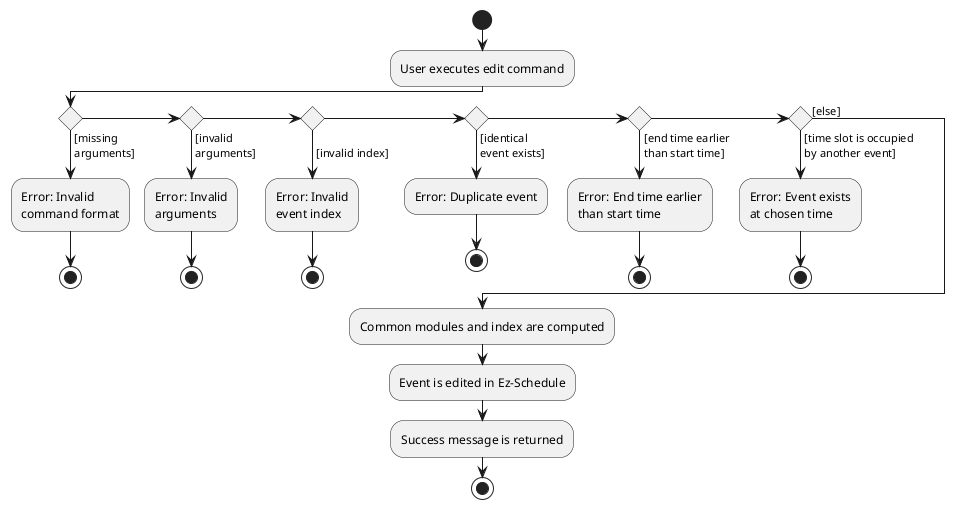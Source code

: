 @startuml
start
:User executes edit command;

'Since the beta syntax does not support placing the condition outside the
'diamond we place it as the true branch instead.

if () then ([missing
arguments])
    :Error: Invalid
    command format;
stop
else if () then ([invalid
arguments])
    :Error: Invalid
    arguments;
stop
else if () then (
[invalid index])
    :Error: Invalid
    event index;
stop
else if () then ([identical
event exists])
    :Error: Duplicate event;
stop
else if () then ([end time earlier
than start time])
    :Error: End time earlier
    than start time;
stop
else if () then ([time slot is occupied
by another event])
    :Error: Event exists
    at chosen time;
stop
else ([else])
endif
    :Common modules and index are computed;
    :Event is edited in Ez-Schedule;
    :Success message is returned;
stop
@enduml
